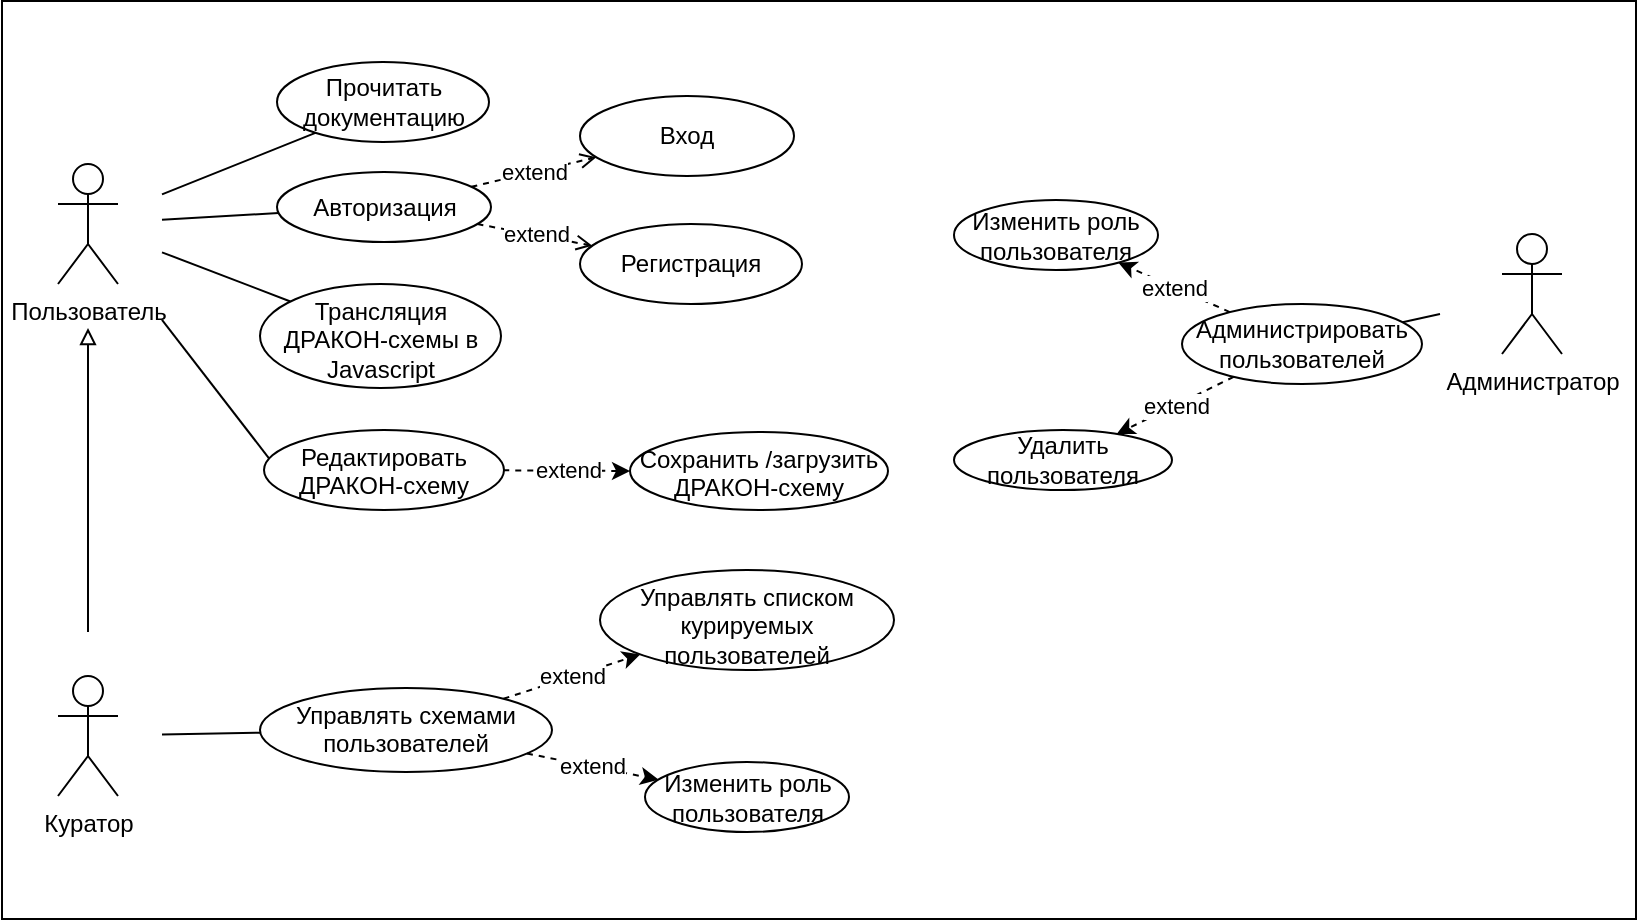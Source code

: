 <mxfile version="14.6.13" type="device" pages="4"><diagram id="U-cTYMfHBWtaMOQf8AFh" name="usecase"><mxGraphModel dx="1087" dy="680" grid="0" gridSize="10" guides="1" tooltips="1" connect="1" arrows="1" fold="1" page="1" pageScale="1" pageWidth="1169" pageHeight="827" math="0" shadow="0"><root><mxCell id="0"/><mxCell id="1" parent="0"/><mxCell id="3nPZwZBPDtc5Ix2_6juF-1" value="" style="rounded=0;whiteSpace=wrap;html=1;" parent="1" vertex="1"><mxGeometry x="72" y="98.5" width="817" height="459" as="geometry"/></mxCell><mxCell id="vt8gYBlDxld3nKh6CcIc-8" style="rounded=0;orthogonalLoop=1;jettySize=auto;html=1;endArrow=none;endFill=0;" parent="1" source="vt8gYBlDxld3nKh6CcIc-1" target="vt8gYBlDxld3nKh6CcIc-7" edge="1"><mxGeometry relative="1" as="geometry"><mxPoint x="160.0" y="175" as="sourcePoint"/></mxGeometry></mxCell><mxCell id="vt8gYBlDxld3nKh6CcIc-32" style="edgeStyle=none;rounded=0;orthogonalLoop=1;jettySize=auto;html=1;endArrow=none;endFill=0;entryX=0.02;entryY=0.351;entryDx=0;entryDy=0;entryPerimeter=0;" parent="1" source="vt8gYBlDxld3nKh6CcIc-1" target="vt8gYBlDxld3nKh6CcIc-30" edge="1"><mxGeometry relative="1" as="geometry"/></mxCell><mxCell id="nSuHm9c2aN6BkmaVBrX2-9" style="edgeStyle=none;rounded=0;orthogonalLoop=1;jettySize=auto;html=1;endArrow=none;endFill=0;" parent="1" source="vt8gYBlDxld3nKh6CcIc-1" target="nSuHm9c2aN6BkmaVBrX2-8" edge="1"><mxGeometry relative="1" as="geometry"/></mxCell><mxCell id="vt8gYBlDxld3nKh6CcIc-1" value="Пользователь" style="shape=umlActor;verticalLabelPosition=bottom;verticalAlign=top;html=1;outlineConnect=0;perimeterSpacing=22;" parent="1" vertex="1"><mxGeometry x="100" y="180" width="30" height="60" as="geometry"/></mxCell><mxCell id="vt8gYBlDxld3nKh6CcIc-3" style="edgeStyle=orthogonalEdgeStyle;rounded=0;orthogonalLoop=1;jettySize=auto;html=1;endArrow=block;endFill=0;" parent="1" source="vt8gYBlDxld3nKh6CcIc-4" target="vt8gYBlDxld3nKh6CcIc-1" edge="1"><mxGeometry relative="1" as="geometry"><mxPoint x="115" y="289.0" as="sourcePoint"/></mxGeometry></mxCell><mxCell id="vt8gYBlDxld3nKh6CcIc-29" value="" style="edgeStyle=none;rounded=0;orthogonalLoop=1;jettySize=auto;html=1;endArrow=none;endFill=0;" parent="1" source="vt8gYBlDxld3nKh6CcIc-4" target="vt8gYBlDxld3nKh6CcIc-28" edge="1"><mxGeometry relative="1" as="geometry"/></mxCell><mxCell id="vt8gYBlDxld3nKh6CcIc-4" value="Куратор" style="shape=umlActor;verticalLabelPosition=bottom;verticalAlign=top;html=1;outlineConnect=0;perimeterSpacing=22;" parent="1" vertex="1"><mxGeometry x="100" y="436" width="30" height="60" as="geometry"/></mxCell><mxCell id="vt8gYBlDxld3nKh6CcIc-19" style="edgeStyle=none;rounded=0;orthogonalLoop=1;jettySize=auto;html=1;endArrow=none;endFill=0;" parent="1" source="vt8gYBlDxld3nKh6CcIc-5" target="vt8gYBlDxld3nKh6CcIc-20" edge="1"><mxGeometry relative="1" as="geometry"><mxPoint x="525.01" y="280" as="targetPoint"/></mxGeometry></mxCell><mxCell id="vt8gYBlDxld3nKh6CcIc-5" value="Администратор" style="shape=umlActor;verticalLabelPosition=bottom;verticalAlign=top;html=1;outlineConnect=0;perimeterSpacing=31;" parent="1" vertex="1"><mxGeometry x="822" y="215" width="30" height="60" as="geometry"/></mxCell><mxCell id="vt8gYBlDxld3nKh6CcIc-16" value="extend" style="edgeStyle=none;rounded=0;orthogonalLoop=1;jettySize=auto;html=1;dashed=1;endArrow=open;endFill=0;" parent="1" source="vt8gYBlDxld3nKh6CcIc-7" target="vt8gYBlDxld3nKh6CcIc-13" edge="1"><mxGeometry relative="1" as="geometry"><mxPoint x="300.001" y="128.071" as="targetPoint"/></mxGeometry></mxCell><mxCell id="vt8gYBlDxld3nKh6CcIc-7" value="Авторизация" style="ellipse;whiteSpace=wrap;html=1;" parent="1" vertex="1"><mxGeometry x="209.5" y="184" width="107" height="35" as="geometry"/></mxCell><mxCell id="vt8gYBlDxld3nKh6CcIc-13" value="Вход" style="ellipse;whiteSpace=wrap;html=1;" parent="1" vertex="1"><mxGeometry x="361" y="146" width="107" height="40" as="geometry"/></mxCell><mxCell id="vt8gYBlDxld3nKh6CcIc-26" value="extend" style="edgeStyle=none;rounded=0;orthogonalLoop=1;jettySize=auto;html=1;endArrow=classic;endFill=1;dashed=1;" parent="1" source="vt8gYBlDxld3nKh6CcIc-20" target="vt8gYBlDxld3nKh6CcIc-25" edge="1"><mxGeometry relative="1" as="geometry"><mxPoint x="410.0" y="305" as="targetPoint"/></mxGeometry></mxCell><mxCell id="vt8gYBlDxld3nKh6CcIc-20" value="Администрировать&lt;br&gt;пользователей" style="ellipse;whiteSpace=wrap;html=1;" parent="1" vertex="1"><mxGeometry x="662" y="250" width="120" height="40" as="geometry"/></mxCell><mxCell id="vt8gYBlDxld3nKh6CcIc-24" value="extend" style="edgeStyle=none;rounded=0;orthogonalLoop=1;jettySize=auto;html=1;dashed=1;endArrow=open;endFill=0;" parent="1" source="vt8gYBlDxld3nKh6CcIc-7" target="77Hj8tmwIz9kxiywjray-1" edge="1"><mxGeometry x="0.003" relative="1" as="geometry"><mxPoint x="353.854" y="164.446" as="sourcePoint"/><mxPoint x="464.659" y="126.606" as="targetPoint"/><mxPoint as="offset"/></mxGeometry></mxCell><mxCell id="vt8gYBlDxld3nKh6CcIc-25" value="Изменить роль пользователя" style="ellipse;whiteSpace=wrap;html=1;" parent="1" vertex="1"><mxGeometry x="548" y="198" width="102" height="35" as="geometry"/></mxCell><mxCell id="vt8gYBlDxld3nKh6CcIc-35" value="extend" style="edgeStyle=none;rounded=0;orthogonalLoop=1;jettySize=auto;html=1;dashed=1;endArrow=classic;endFill=1;" parent="1" source="vt8gYBlDxld3nKh6CcIc-28" target="vt8gYBlDxld3nKh6CcIc-34" edge="1"><mxGeometry relative="1" as="geometry"/></mxCell><mxCell id="vt8gYBlDxld3nKh6CcIc-28" value="Управлять схемами пользователей" style="ellipse;whiteSpace=wrap;html=1;verticalAlign=top;" parent="1" vertex="1"><mxGeometry x="201" y="442" width="146" height="42" as="geometry"/></mxCell><mxCell id="vt8gYBlDxld3nKh6CcIc-30" value="Редактировать ДРАКОН-схему" style="ellipse;whiteSpace=wrap;html=1;verticalAlign=top;" parent="1" vertex="1"><mxGeometry x="203" y="313" width="120" height="40" as="geometry"/></mxCell><mxCell id="vt8gYBlDxld3nKh6CcIc-34" value="Управлять списком курируемых пользователей" style="ellipse;whiteSpace=wrap;html=1;verticalAlign=top;" parent="1" vertex="1"><mxGeometry x="371" y="383" width="147" height="50" as="geometry"/></mxCell><mxCell id="nSuHm9c2aN6BkmaVBrX2-1" value="Удалить пользователя" style="ellipse;whiteSpace=wrap;html=1;" parent="1" vertex="1"><mxGeometry x="548" y="313" width="109" height="30" as="geometry"/></mxCell><mxCell id="nSuHm9c2aN6BkmaVBrX2-3" value="extend" style="edgeStyle=none;rounded=0;orthogonalLoop=1;jettySize=auto;html=1;endArrow=classic;endFill=1;dashed=1;" parent="1" source="vt8gYBlDxld3nKh6CcIc-20" target="nSuHm9c2aN6BkmaVBrX2-1" edge="1"><mxGeometry relative="1" as="geometry"><mxPoint x="477.682" y="373.521" as="targetPoint"/><mxPoint x="557.696" y="336.923" as="sourcePoint"/></mxGeometry></mxCell><mxCell id="nSuHm9c2aN6BkmaVBrX2-4" value="Сохранить /загрузить ДРАКОН-схему" style="ellipse;whiteSpace=wrap;html=1;verticalAlign=top;" parent="1" vertex="1"><mxGeometry x="386" y="314" width="129" height="39" as="geometry"/></mxCell><mxCell id="nSuHm9c2aN6BkmaVBrX2-5" value="extend" style="edgeStyle=none;rounded=0;orthogonalLoop=1;jettySize=auto;html=1;dashed=1;endArrow=none;endFill=0;startArrow=classic;startFill=1;" parent="1" source="nSuHm9c2aN6BkmaVBrX2-4" target="vt8gYBlDxld3nKh6CcIc-30" edge="1"><mxGeometry relative="1" as="geometry"><mxPoint x="268.239" y="388.016" as="sourcePoint"/><mxPoint x="256.164" y="299.98" as="targetPoint"/></mxGeometry></mxCell><mxCell id="nSuHm9c2aN6BkmaVBrX2-7" style="rounded=0;orthogonalLoop=1;jettySize=auto;html=1;endArrow=none;endFill=0;exitX=0.193;exitY=0.874;exitDx=0;exitDy=0;exitPerimeter=0;" parent="1" source="nSuHm9c2aN6BkmaVBrX2-6" target="vt8gYBlDxld3nKh6CcIc-1" edge="1"><mxGeometry relative="1" as="geometry"/></mxCell><mxCell id="nSuHm9c2aN6BkmaVBrX2-6" value="Прочитать документацию" style="ellipse;whiteSpace=wrap;html=1;" parent="1" vertex="1"><mxGeometry x="209.5" y="129" width="106" height="40" as="geometry"/></mxCell><mxCell id="nSuHm9c2aN6BkmaVBrX2-8" value="Трансляция ДРАКОН-схемы в Javascript" style="ellipse;whiteSpace=wrap;html=1;verticalAlign=top;" parent="1" vertex="1"><mxGeometry x="201" y="240" width="120.5" height="52" as="geometry"/></mxCell><mxCell id="77Hj8tmwIz9kxiywjray-1" value="Регистрация" style="ellipse;whiteSpace=wrap;html=1;" vertex="1" parent="1"><mxGeometry x="361" y="210" width="111" height="40" as="geometry"/></mxCell><mxCell id="77Hj8tmwIz9kxiywjray-3" value="Изменить роль пользователя" style="ellipse;whiteSpace=wrap;html=1;" vertex="1" parent="1"><mxGeometry x="393.5" y="479" width="102" height="35" as="geometry"/></mxCell><mxCell id="77Hj8tmwIz9kxiywjray-6" value="extend" style="edgeStyle=none;rounded=0;orthogonalLoop=1;jettySize=auto;html=1;dashed=1;endArrow=classic;endFill=1;" edge="1" parent="1" source="vt8gYBlDxld3nKh6CcIc-28" target="77Hj8tmwIz9kxiywjray-3"><mxGeometry relative="1" as="geometry"><mxPoint x="329.52" y="456.583" as="sourcePoint"/><mxPoint x="385.936" y="436.144" as="targetPoint"/></mxGeometry></mxCell></root></mxGraphModel></diagram><diagram id="x-hLrmGQbhYfJriSw1Vs" name="user-usecase"><mxGraphModel dx="1426" dy="852" grid="1" gridSize="10" guides="1" tooltips="1" connect="1" arrows="1" fold="1" page="1" pageScale="1" pageWidth="827" pageHeight="1169" math="0" shadow="0"><root><mxCell id="8V_Qaw0fraeZK-pOQQ9x-0"/><mxCell id="8V_Qaw0fraeZK-pOQQ9x-1" parent="8V_Qaw0fraeZK-pOQQ9x-0"/><mxCell id="jJ5ufQidnhhbux4n8OQn-0" value="" style="rounded=0;whiteSpace=wrap;html=1;" vertex="1" parent="8V_Qaw0fraeZK-pOQQ9x-1"><mxGeometry x="70" y="40" width="540" height="340" as="geometry"/></mxCell><mxCell id="wWw4i17HzmE6v0jA7Ltx-0" style="rounded=0;orthogonalLoop=1;jettySize=auto;html=1;endArrow=none;endFill=0;" edge="1" parent="8V_Qaw0fraeZK-pOQQ9x-1" source="wWw4i17HzmE6v0jA7Ltx-4" target="wWw4i17HzmE6v0jA7Ltx-14"><mxGeometry relative="1" as="geometry"><mxPoint x="160.0" y="175" as="sourcePoint"/></mxGeometry></mxCell><mxCell id="wWw4i17HzmE6v0jA7Ltx-1" style="edgeStyle=none;rounded=0;orthogonalLoop=1;jettySize=auto;html=1;endArrow=none;endFill=0;" edge="1" parent="8V_Qaw0fraeZK-pOQQ9x-1" source="wWw4i17HzmE6v0jA7Ltx-4" target="wWw4i17HzmE6v0jA7Ltx-15"><mxGeometry relative="1" as="geometry"/></mxCell><mxCell id="wWw4i17HzmE6v0jA7Ltx-2" style="edgeStyle=none;rounded=0;orthogonalLoop=1;jettySize=auto;html=1;endArrow=none;endFill=0;entryX=0.02;entryY=0.351;entryDx=0;entryDy=0;entryPerimeter=0;" edge="1" parent="8V_Qaw0fraeZK-pOQQ9x-1" source="wWw4i17HzmE6v0jA7Ltx-4" target="wWw4i17HzmE6v0jA7Ltx-25"><mxGeometry relative="1" as="geometry"/></mxCell><mxCell id="wWw4i17HzmE6v0jA7Ltx-3" style="edgeStyle=none;rounded=0;orthogonalLoop=1;jettySize=auto;html=1;endArrow=none;endFill=0;" edge="1" parent="8V_Qaw0fraeZK-pOQQ9x-1" source="wWw4i17HzmE6v0jA7Ltx-4" target="wWw4i17HzmE6v0jA7Ltx-35"><mxGeometry relative="1" as="geometry"/></mxCell><mxCell id="wWw4i17HzmE6v0jA7Ltx-4" value="Пользователь" style="shape=umlActor;verticalLabelPosition=bottom;verticalAlign=top;html=1;outlineConnect=0;perimeterSpacing=22;" vertex="1" parent="8V_Qaw0fraeZK-pOQQ9x-1"><mxGeometry x="100" y="180" width="30" height="60" as="geometry"/></mxCell><mxCell id="wWw4i17HzmE6v0jA7Ltx-13" value="include" style="edgeStyle=none;rounded=0;orthogonalLoop=1;jettySize=auto;html=1;dashed=1;endArrow=open;endFill=0;" edge="1" parent="8V_Qaw0fraeZK-pOQQ9x-1" source="wWw4i17HzmE6v0jA7Ltx-14" target="wWw4i17HzmE6v0jA7Ltx-16"><mxGeometry relative="1" as="geometry"><mxPoint x="300.001" y="128.071" as="targetPoint"/></mxGeometry></mxCell><mxCell id="wWw4i17HzmE6v0jA7Ltx-14" value="Аутентификация" style="ellipse;whiteSpace=wrap;html=1;" vertex="1" parent="8V_Qaw0fraeZK-pOQQ9x-1"><mxGeometry x="240" y="200" width="107" height="35" as="geometry"/></mxCell><mxCell id="wWw4i17HzmE6v0jA7Ltx-15" value="Осуществить регистрацию" style="ellipse;whiteSpace=wrap;html=1;" vertex="1" parent="8V_Qaw0fraeZK-pOQQ9x-1"><mxGeometry x="170" y="130" width="140" height="40" as="geometry"/></mxCell><mxCell id="wWw4i17HzmE6v0jA7Ltx-16" value="Вход через логин + пароль" style="ellipse;whiteSpace=wrap;html=1;" vertex="1" parent="8V_Qaw0fraeZK-pOQQ9x-1"><mxGeometry x="303.5" y="50" width="140" height="40" as="geometry"/></mxCell><mxCell id="wWw4i17HzmE6v0jA7Ltx-19" value="Получить JWT токен для доступа к защищённым путям" style="ellipse;whiteSpace=wrap;html=1;" vertex="1" parent="8V_Qaw0fraeZK-pOQQ9x-1"><mxGeometry x="380" y="190" width="220" height="50" as="geometry"/></mxCell><mxCell id="wWw4i17HzmE6v0jA7Ltx-25" value="Редактировать ДРАКОН-схему" style="ellipse;whiteSpace=wrap;html=1;verticalAlign=top;" vertex="1" parent="8V_Qaw0fraeZK-pOQQ9x-1"><mxGeometry x="200" y="270" width="120" height="40" as="geometry"/></mxCell><mxCell id="wWw4i17HzmE6v0jA7Ltx-31" value="Сохранить/загрузить ДРАКОН-схему" style="ellipse;whiteSpace=wrap;html=1;verticalAlign=top;" vertex="1" parent="8V_Qaw0fraeZK-pOQQ9x-1"><mxGeometry x="370" y="280" width="150" height="40" as="geometry"/></mxCell><mxCell id="wWw4i17HzmE6v0jA7Ltx-32" value="extend" style="edgeStyle=none;rounded=0;orthogonalLoop=1;jettySize=auto;html=1;dashed=1;endArrow=none;endFill=0;startArrow=classic;startFill=1;" edge="1" parent="8V_Qaw0fraeZK-pOQQ9x-1" source="wWw4i17HzmE6v0jA7Ltx-31" target="wWw4i17HzmE6v0jA7Ltx-25"><mxGeometry relative="1" as="geometry"><mxPoint x="268.239" y="388.016" as="sourcePoint"/><mxPoint x="256.164" y="299.98" as="targetPoint"/></mxGeometry></mxCell><mxCell id="wWw4i17HzmE6v0jA7Ltx-33" style="rounded=0;orthogonalLoop=1;jettySize=auto;html=1;endArrow=none;endFill=0;exitX=0.193;exitY=0.874;exitDx=0;exitDy=0;exitPerimeter=0;" edge="1" parent="8V_Qaw0fraeZK-pOQQ9x-1" source="wWw4i17HzmE6v0jA7Ltx-34" target="wWw4i17HzmE6v0jA7Ltx-4"><mxGeometry relative="1" as="geometry"/></mxCell><mxCell id="wWw4i17HzmE6v0jA7Ltx-34" value="Прочитать документацию" style="ellipse;whiteSpace=wrap;html=1;" vertex="1" parent="8V_Qaw0fraeZK-pOQQ9x-1"><mxGeometry x="150" y="80" width="140" height="40" as="geometry"/></mxCell><mxCell id="wWw4i17HzmE6v0jA7Ltx-35" value="Конвертировать в&amp;nbsp;&lt;br&gt;JavaScript" style="ellipse;whiteSpace=wrap;html=1;verticalAlign=top;" vertex="1" parent="8V_Qaw0fraeZK-pOQQ9x-1"><mxGeometry x="160" y="330" width="120" height="40" as="geometry"/></mxCell><mxCell id="wWw4i17HzmE6v0jA7Ltx-36" value="include" style="edgeStyle=none;rounded=0;orthogonalLoop=1;jettySize=auto;html=1;dashed=1;endArrow=open;endFill=0;" edge="1" parent="8V_Qaw0fraeZK-pOQQ9x-1" source="wWw4i17HzmE6v0jA7Ltx-16" target="wWw4i17HzmE6v0jA7Ltx-19"><mxGeometry relative="1" as="geometry"><mxPoint x="372.745" y="99.763" as="targetPoint"/><mxPoint x="312.861" y="210.27" as="sourcePoint"/></mxGeometry></mxCell></root></mxGraphModel></diagram><diagram id="jBC6IjIflv-yTSytjdkA" name="curator-usecase"><mxGraphModel dx="1426" dy="852" grid="1" gridSize="10" guides="1" tooltips="1" connect="1" arrows="1" fold="1" page="1" pageScale="1" pageWidth="827" pageHeight="1169" math="0" shadow="0"><root><mxCell id="3rxZ-O6UagS3WpBxMFMa-0"/><mxCell id="3rxZ-O6UagS3WpBxMFMa-1" parent="3rxZ-O6UagS3WpBxMFMa-0"/><mxCell id="eKTKvQU2CSiIwTuhPExC-0" value="" style="rounded=0;whiteSpace=wrap;html=1;" vertex="1" parent="3rxZ-O6UagS3WpBxMFMa-1"><mxGeometry x="70" y="170" width="440" height="290" as="geometry"/></mxCell><mxCell id="3rxZ-O6UagS3WpBxMFMa-6" value="Пользователь" style="shape=umlActor;verticalLabelPosition=bottom;verticalAlign=top;html=1;outlineConnect=0;perimeterSpacing=22;" vertex="1" parent="3rxZ-O6UagS3WpBxMFMa-1"><mxGeometry x="100" y="180" width="30" height="60" as="geometry"/></mxCell><mxCell id="3rxZ-O6UagS3WpBxMFMa-7" style="edgeStyle=orthogonalEdgeStyle;rounded=0;orthogonalLoop=1;jettySize=auto;html=1;endArrow=block;endFill=0;" edge="1" parent="3rxZ-O6UagS3WpBxMFMa-1" source="3rxZ-O6UagS3WpBxMFMa-9" target="3rxZ-O6UagS3WpBxMFMa-6"><mxGeometry relative="1" as="geometry"><mxPoint x="115" y="289.0" as="sourcePoint"/></mxGeometry></mxCell><mxCell id="3rxZ-O6UagS3WpBxMFMa-8" value="" style="edgeStyle=none;rounded=0;orthogonalLoop=1;jettySize=auto;html=1;endArrow=none;endFill=0;" edge="1" parent="3rxZ-O6UagS3WpBxMFMa-1" source="3rxZ-O6UagS3WpBxMFMa-9" target="3rxZ-O6UagS3WpBxMFMa-26"><mxGeometry relative="1" as="geometry"/></mxCell><mxCell id="3rxZ-O6UagS3WpBxMFMa-9" value="Куратор" style="shape=umlActor;verticalLabelPosition=bottom;verticalAlign=top;html=1;outlineConnect=0;perimeterSpacing=22;" vertex="1" parent="3rxZ-O6UagS3WpBxMFMa-1"><mxGeometry x="100" y="360" width="30" height="60" as="geometry"/></mxCell><mxCell id="3rxZ-O6UagS3WpBxMFMa-24" value="extend" style="edgeStyle=none;rounded=0;orthogonalLoop=1;jettySize=auto;html=1;dashed=1;endArrow=classic;endFill=1;exitX=0.5;exitY=0;exitDx=0;exitDy=0;" edge="1" parent="3rxZ-O6UagS3WpBxMFMa-1" source="3rxZ-O6UagS3WpBxMFMa-26" target="3rxZ-O6UagS3WpBxMFMa-27"><mxGeometry relative="1" as="geometry"/></mxCell><mxCell id="3rxZ-O6UagS3WpBxMFMa-25" value="include" style="edgeStyle=none;rounded=0;orthogonalLoop=1;jettySize=auto;html=1;dashed=1;endArrow=classic;endFill=1;" edge="1" parent="3rxZ-O6UagS3WpBxMFMa-1" source="3rxZ-O6UagS3WpBxMFMa-26" target="3rxZ-O6UagS3WpBxMFMa-28"><mxGeometry relative="1" as="geometry"/></mxCell><mxCell id="3rxZ-O6UagS3WpBxMFMa-26" value="Управлять схемами пользователей" style="ellipse;whiteSpace=wrap;html=1;verticalAlign=top;" vertex="1" parent="3rxZ-O6UagS3WpBxMFMa-1"><mxGeometry x="160" y="310" width="140" height="42" as="geometry"/></mxCell><mxCell id="3rxZ-O6UagS3WpBxMFMa-27" value="Редактировать ДРАКОН-схему" style="ellipse;whiteSpace=wrap;html=1;verticalAlign=top;" vertex="1" parent="3rxZ-O6UagS3WpBxMFMa-1"><mxGeometry x="180" y="200" width="120" height="40" as="geometry"/></mxCell><mxCell id="3rxZ-O6UagS3WpBxMFMa-28" value="Управлять списком курируемых пользователей" style="ellipse;whiteSpace=wrap;html=1;verticalAlign=top;" vertex="1" parent="3rxZ-O6UagS3WpBxMFMa-1"><mxGeometry x="290" y="400" width="147" height="50" as="geometry"/></mxCell><mxCell id="3rxZ-O6UagS3WpBxMFMa-33" value="Сохранить/загрузить ДРАКОН-схему" style="ellipse;whiteSpace=wrap;html=1;verticalAlign=top;" vertex="1" parent="3rxZ-O6UagS3WpBxMFMa-1"><mxGeometry x="360" y="280" width="130" height="40" as="geometry"/></mxCell><mxCell id="3rxZ-O6UagS3WpBxMFMa-34" value="extend" style="edgeStyle=none;rounded=0;orthogonalLoop=1;jettySize=auto;html=1;dashed=1;endArrow=none;endFill=0;startArrow=classic;startFill=1;" edge="1" parent="3rxZ-O6UagS3WpBxMFMa-1" source="3rxZ-O6UagS3WpBxMFMa-33" target="3rxZ-O6UagS3WpBxMFMa-27"><mxGeometry relative="1" as="geometry"><mxPoint x="268.239" y="388.016" as="sourcePoint"/><mxPoint x="256.164" y="299.98" as="targetPoint"/></mxGeometry></mxCell></root></mxGraphModel></diagram><diagram id="oHigxOfyizb9VMbMtH4U" name="admin-usecase"><mxGraphModel dx="1426" dy="852" grid="1" gridSize="10" guides="1" tooltips="1" connect="1" arrows="1" fold="1" page="1" pageScale="1" pageWidth="827" pageHeight="1169" math="0" shadow="0"><root><mxCell id="DlcXnHiGyPIG56jWUYAh-0"/><mxCell id="DlcXnHiGyPIG56jWUYAh-1" parent="DlcXnHiGyPIG56jWUYAh-0"/><mxCell id="BDHg-UVcofwDGqA-O5NJ-0" value="" style="rounded=0;whiteSpace=wrap;html=1;" vertex="1" parent="DlcXnHiGyPIG56jWUYAh-1"><mxGeometry x="110" y="180" width="380" height="280" as="geometry"/></mxCell><mxCell id="1Ic-DRHBXGrrjf5KPoT5-9" style="edgeStyle=none;rounded=0;orthogonalLoop=1;jettySize=auto;html=1;endArrow=none;endFill=0;" edge="1" parent="DlcXnHiGyPIG56jWUYAh-1" source="1Ic-DRHBXGrrjf5KPoT5-12" target="1Ic-DRHBXGrrjf5KPoT5-18"><mxGeometry relative="1" as="geometry"><mxPoint x="230.51" y="300" as="targetPoint"/></mxGeometry></mxCell><mxCell id="1Ic-DRHBXGrrjf5KPoT5-11" style="rounded=0;orthogonalLoop=1;jettySize=auto;html=1;endArrow=none;endFill=0;" edge="1" parent="DlcXnHiGyPIG56jWUYAh-1" source="1Ic-DRHBXGrrjf5KPoT5-12" target="1Ic-DRHBXGrrjf5KPoT5-26"><mxGeometry relative="1" as="geometry"/></mxCell><mxCell id="1Ic-DRHBXGrrjf5KPoT5-12" value="Администратор" style="shape=umlActor;verticalLabelPosition=bottom;verticalAlign=top;html=1;outlineConnect=0;perimeterSpacing=31;" vertex="1" parent="DlcXnHiGyPIG56jWUYAh-1"><mxGeometry x="420.5" y="240" width="30" height="60" as="geometry"/></mxCell><mxCell id="1Ic-DRHBXGrrjf5KPoT5-17" value="extend" style="edgeStyle=none;rounded=0;orthogonalLoop=1;jettySize=auto;html=1;endArrow=classic;endFill=1;dashed=1;" edge="1" parent="DlcXnHiGyPIG56jWUYAh-1" source="1Ic-DRHBXGrrjf5KPoT5-18" target="1Ic-DRHBXGrrjf5KPoT5-21"><mxGeometry relative="1" as="geometry"><mxPoint x="115.5" y="325" as="targetPoint"/></mxGeometry></mxCell><mxCell id="1Ic-DRHBXGrrjf5KPoT5-18" value="Администрировать&lt;br&gt;пользователей" style="ellipse;whiteSpace=wrap;html=1;" vertex="1" parent="DlcXnHiGyPIG56jWUYAh-1"><mxGeometry x="250.5" y="260" width="120" height="40" as="geometry"/></mxCell><mxCell id="1Ic-DRHBXGrrjf5KPoT5-21" value="Изменить роль пользователя" style="ellipse;whiteSpace=wrap;html=1;" vertex="1" parent="DlcXnHiGyPIG56jWUYAh-1"><mxGeometry x="126.5" y="330" width="102" height="35" as="geometry"/></mxCell><mxCell id="1Ic-DRHBXGrrjf5KPoT5-26" value="Управлять списком курируемых пользователей" style="ellipse;whiteSpace=wrap;html=1;verticalAlign=top;" vertex="1" parent="DlcXnHiGyPIG56jWUYAh-1"><mxGeometry x="126.5" y="400" width="147" height="50" as="geometry"/></mxCell><mxCell id="1Ic-DRHBXGrrjf5KPoT5-29" value="Удалить пользователя" style="ellipse;whiteSpace=wrap;html=1;" vertex="1" parent="DlcXnHiGyPIG56jWUYAh-1"><mxGeometry x="119.5" y="190" width="109" height="30" as="geometry"/></mxCell><mxCell id="1Ic-DRHBXGrrjf5KPoT5-30" value="extend" style="edgeStyle=none;rounded=0;orthogonalLoop=1;jettySize=auto;html=1;endArrow=classic;endFill=1;dashed=1;" edge="1" parent="DlcXnHiGyPIG56jWUYAh-1" source="1Ic-DRHBXGrrjf5KPoT5-18" target="1Ic-DRHBXGrrjf5KPoT5-29"><mxGeometry relative="1" as="geometry"><mxPoint x="183.182" y="393.521" as="targetPoint"/><mxPoint x="263.196" y="356.923" as="sourcePoint"/></mxGeometry></mxCell></root></mxGraphModel></diagram></mxfile>